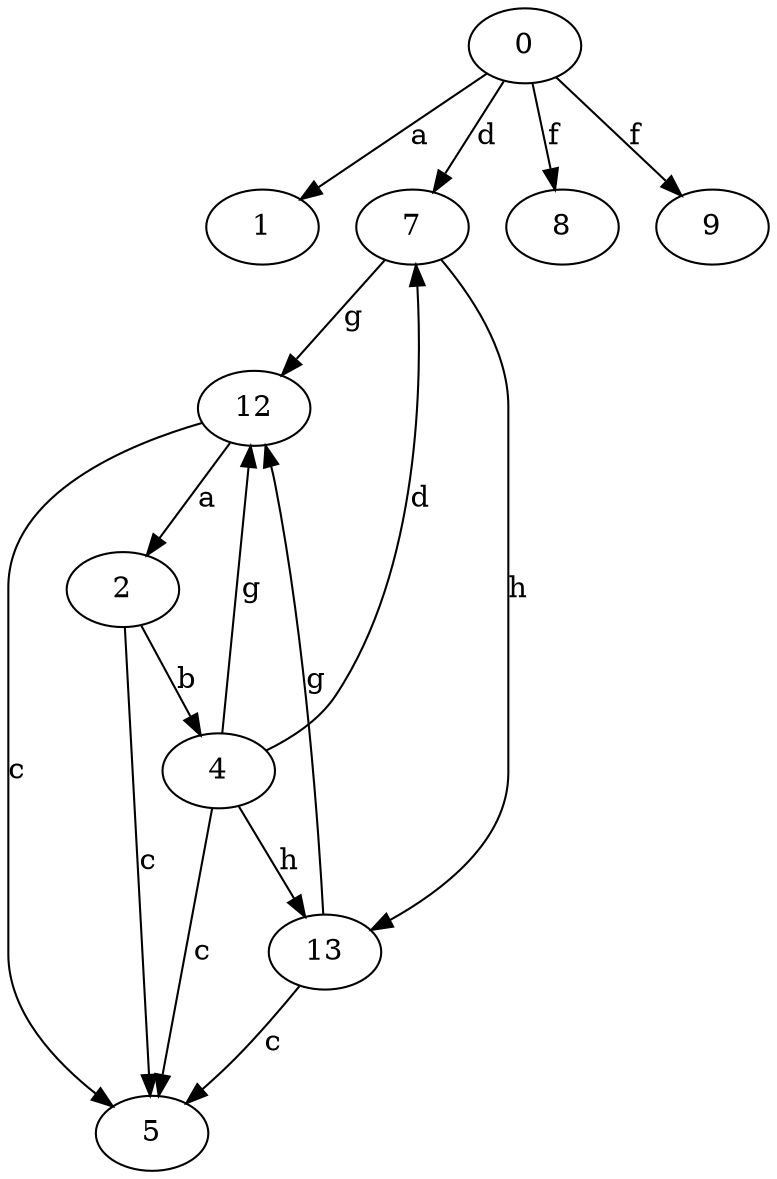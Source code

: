 strict digraph  {
1;
2;
0;
4;
5;
7;
8;
9;
12;
13;
2 -> 4  [label=b];
2 -> 5  [label=c];
0 -> 1  [label=a];
0 -> 7  [label=d];
0 -> 8  [label=f];
0 -> 9  [label=f];
4 -> 5  [label=c];
4 -> 7  [label=d];
4 -> 12  [label=g];
4 -> 13  [label=h];
7 -> 12  [label=g];
7 -> 13  [label=h];
12 -> 2  [label=a];
12 -> 5  [label=c];
13 -> 5  [label=c];
13 -> 12  [label=g];
}
